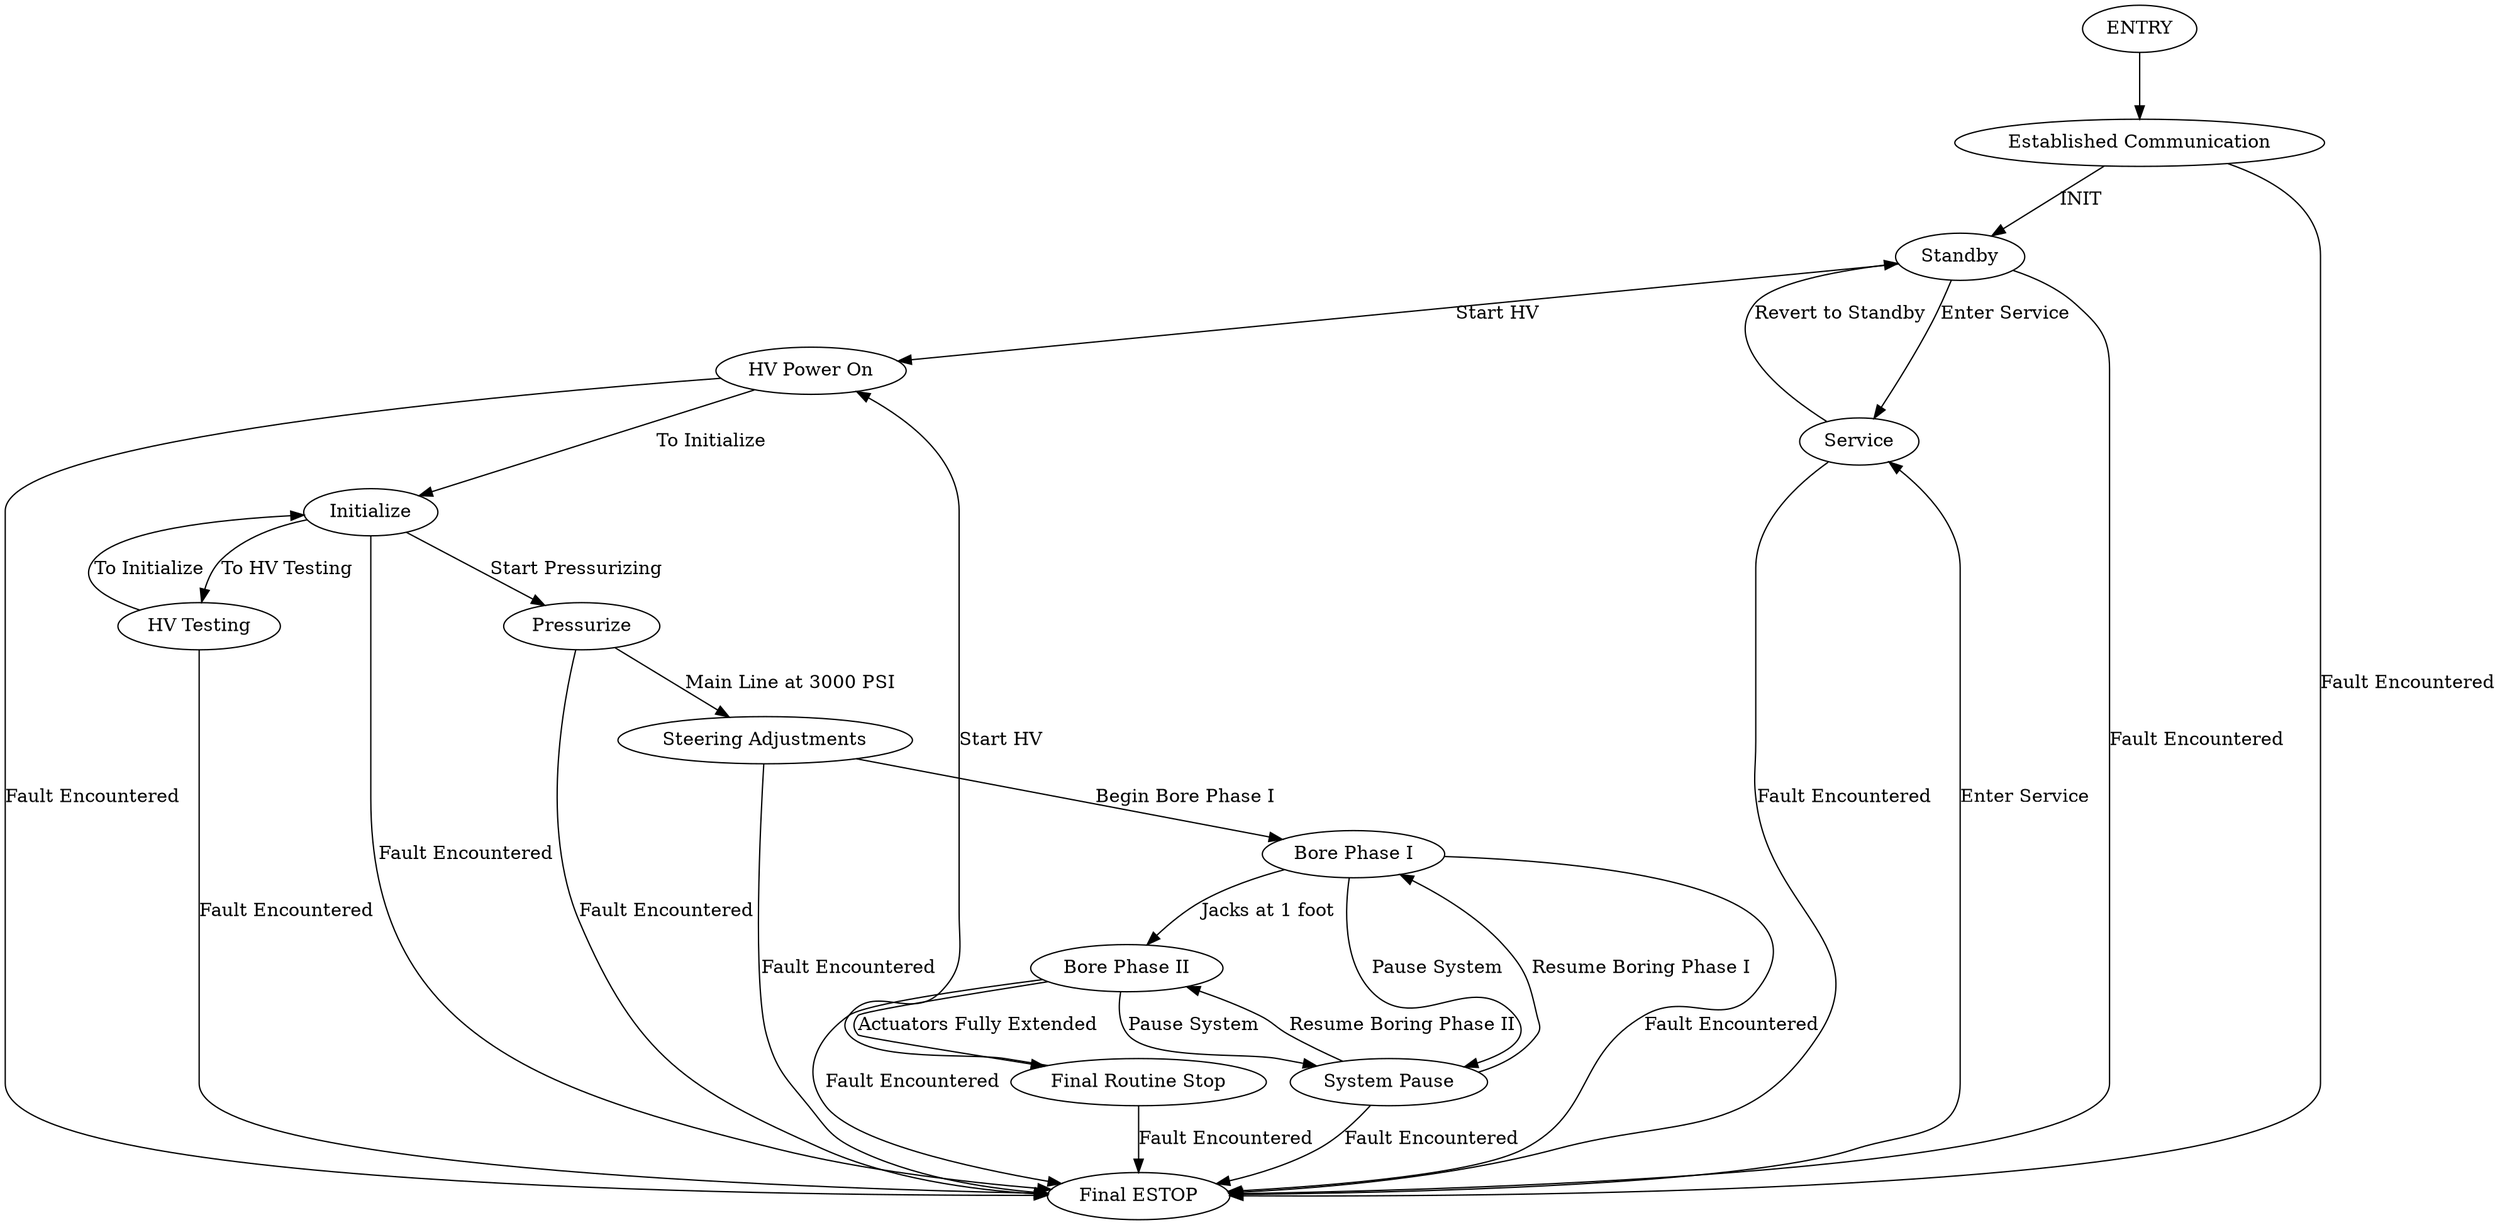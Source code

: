 digraph host_fsm {
    S10 [label="ENTRY"];
    S11 [label="Established Communication"];
    S12 [label="Standby"];
    S13 [label="Service"]; /*any testing here*/
    S14 [label = "HV Power On"]; /*check mag contactor state, if off then turn on otherwise only flip run enable*/
    S15 [label = "HV Testing"]; /* High voltage service */
    S16 [label = "Initialize"]; /*Standby but for HV*/
    S17 [label = "Pressurize"]; /*start motor*/
    S18 [label = "Steering Adjustments"];
    S19 [label = "Bore Phase I"]; /*turn on cutterhead and start actuating the jacks*/
    S24 [label = "Bore Phase II"]; /*start the auger motor, we should be moving forward in the dirt now*/
    S20 [label = "System Pause"]; /*pause system, eligible for manual commands*/
    S21 [label = "Final Routine Stop"]; /*see ops doc*/
    S22 [label = "Final ESTOP"]; /*see ops doc*/


    S10 -> S11 [label= " "];
    S11 -> S12 [label="INIT"];
    S12 -> S13 [label="Enter Service"];
    S13 -> S12 [label = "Revert to Standby"];
    S12 -> S14 [label="Start HV"];
    S14 -> S16 [label = "To Initialize "];
    S16 -> S15 [label = "To HV Testing"];
    S15 -> S16 [label = "To Initialize"];
    S16 -> S17 [label = "Start Pressurizing"];
    S17 -> S18 [label = "Main Line at 3000 PSI"];
    S18 -> S19 [label = "Begin Bore Phase I"];
    S19 -> S24 [label = "Jacks at 1 foot"];
    S19 -> S20 [label = "Pause System"];
    S20 -> S19 [label = "Resume Boring Phase I"];
    S24 -> S20 [label = "Pause System"];
    S20 -> S24 [label = "Resume Boring Phase II"];
    S24 -> S21 [label = "Actuators Fully Extended"];
    S22 -> S13 [label = "Enter Service"];
    S21 -> S14 [label = "Start HV"];


    S11 -> S22 [label = "Fault Encountered"];
    S12 -> S22 [label = "Fault Encountered"];
    S13 -> S22 [label = "Fault Encountered"];
    S14 -> S22 [label = "Fault Encountered"];
    S15 -> S22 [label = "Fault Encountered"];
    S16 -> S22 [label = "Fault Encountered"];
    S17 -> S22 [label = "Fault Encountered"];
    S18 -> S22 [label = "Fault Encountered"];
    S19 -> S22 [label = "Fault Encountered"];
    S20 -> S22 [label = "Fault Encountered"];
    S21 -> S22 [label = "Fault Encountered"];
    S24 -> S22 [label = "Fault Encountered"];
}
